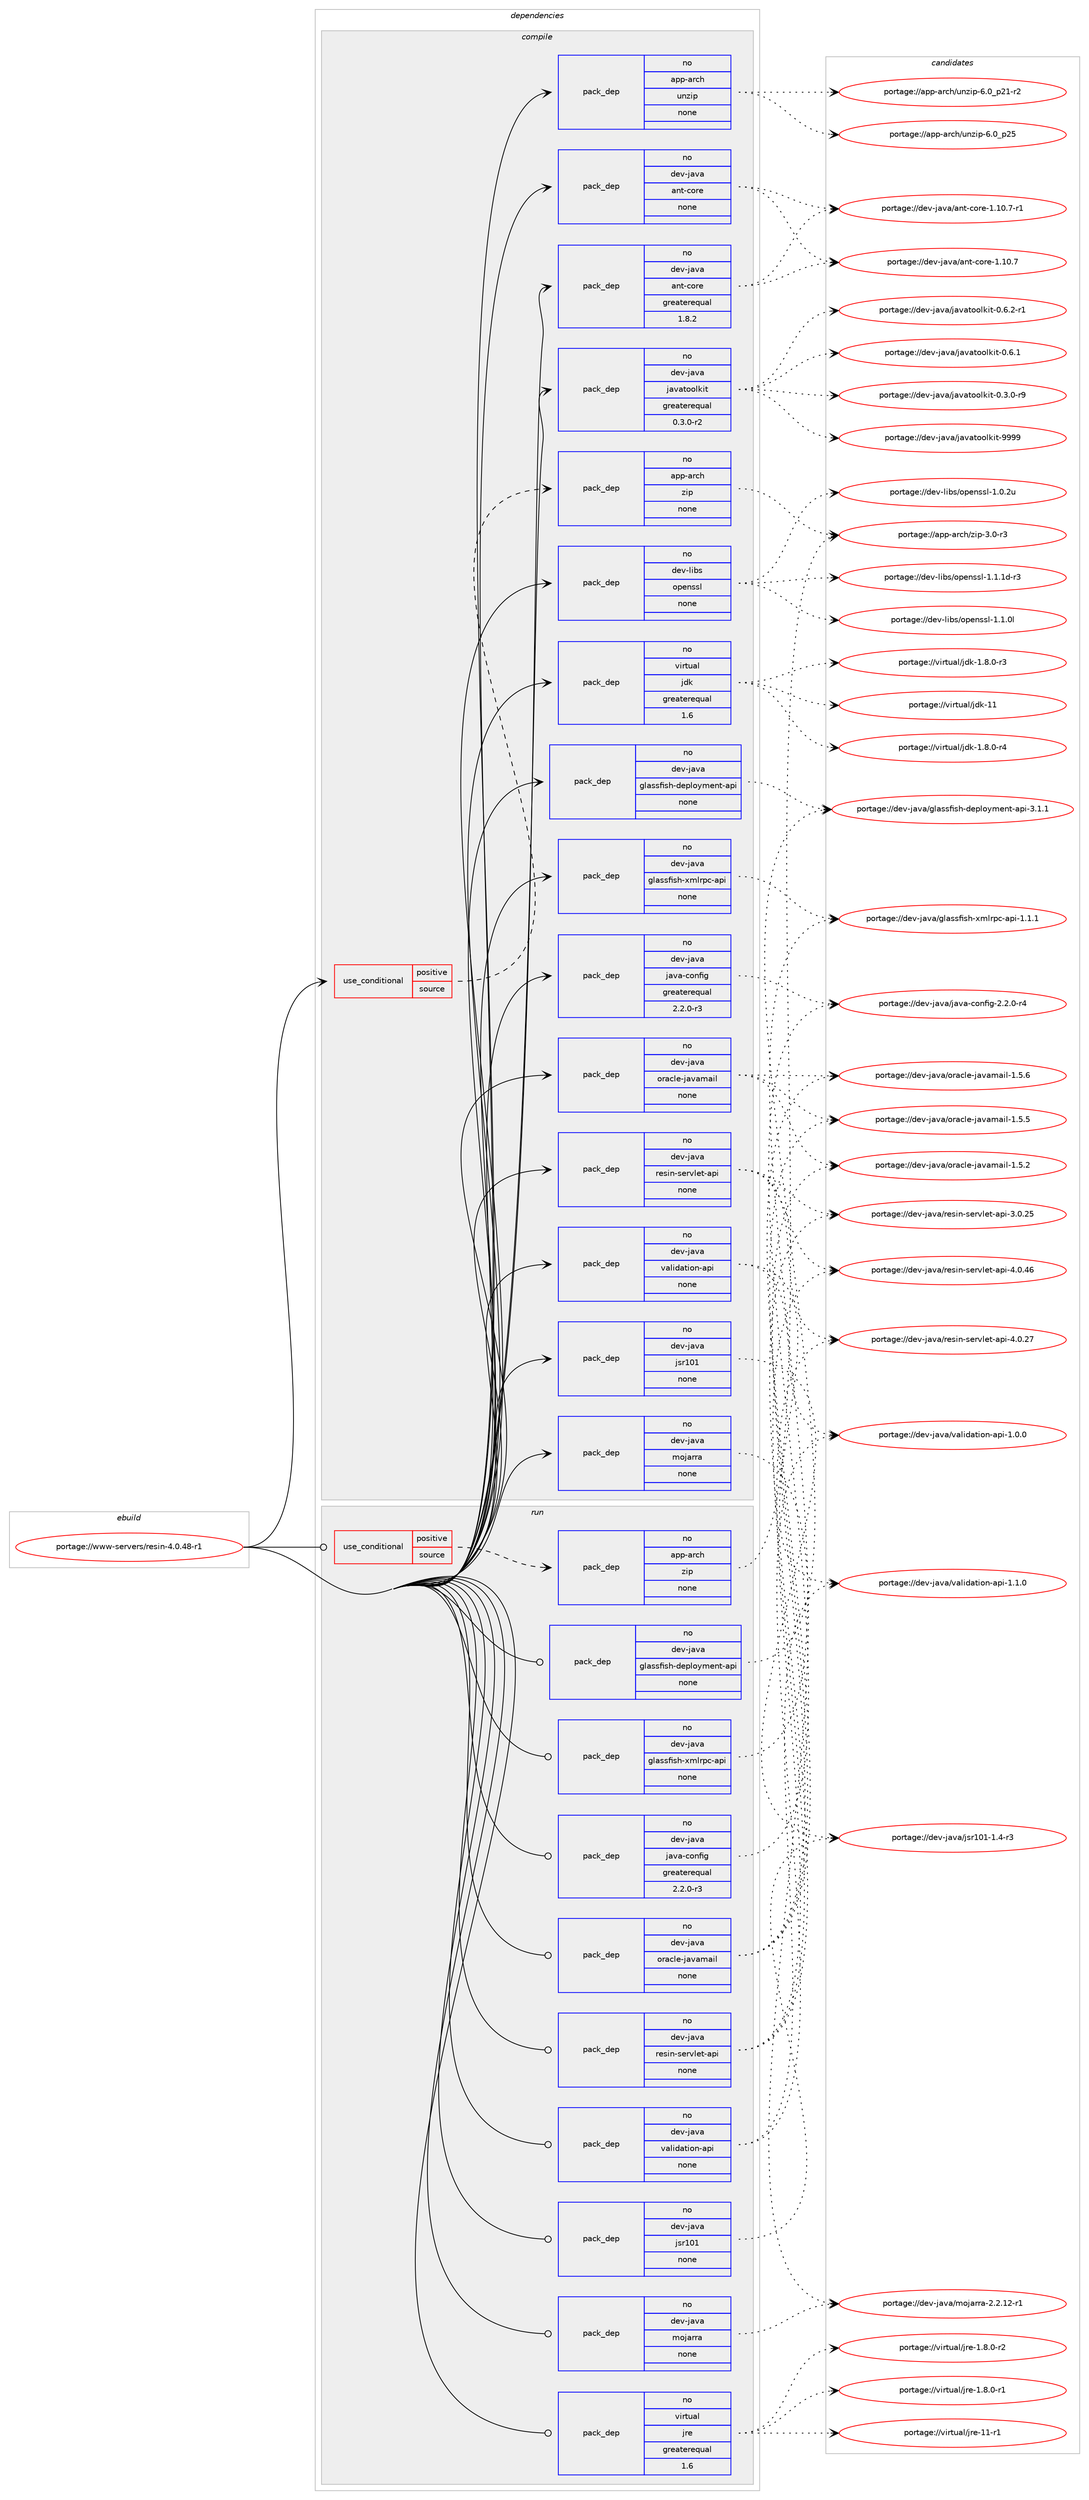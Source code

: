 digraph prolog {

# *************
# Graph options
# *************

newrank=true;
concentrate=true;
compound=true;
graph [rankdir=LR,fontname=Helvetica,fontsize=10,ranksep=1.5];#, ranksep=2.5, nodesep=0.2];
edge  [arrowhead=vee];
node  [fontname=Helvetica,fontsize=10];

# **********
# The ebuild
# **********

subgraph cluster_leftcol {
color=gray;
rank=same;
label=<<i>ebuild</i>>;
id [label="portage://www-servers/resin-4.0.48-r1", color=red, width=4, href="../www-servers/resin-4.0.48-r1.svg"];
}

# ****************
# The dependencies
# ****************

subgraph cluster_midcol {
color=gray;
label=<<i>dependencies</i>>;
subgraph cluster_compile {
fillcolor="#eeeeee";
style=filled;
label=<<i>compile</i>>;
subgraph cond3805 {
dependency25417 [label=<<TABLE BORDER="0" CELLBORDER="1" CELLSPACING="0" CELLPADDING="4"><TR><TD ROWSPAN="3" CELLPADDING="10">use_conditional</TD></TR><TR><TD>positive</TD></TR><TR><TD>source</TD></TR></TABLE>>, shape=none, color=red];
subgraph pack21124 {
dependency25418 [label=<<TABLE BORDER="0" CELLBORDER="1" CELLSPACING="0" CELLPADDING="4" WIDTH="220"><TR><TD ROWSPAN="6" CELLPADDING="30">pack_dep</TD></TR><TR><TD WIDTH="110">no</TD></TR><TR><TD>app-arch</TD></TR><TR><TD>zip</TD></TR><TR><TD>none</TD></TR><TR><TD></TD></TR></TABLE>>, shape=none, color=blue];
}
dependency25417:e -> dependency25418:w [weight=20,style="dashed",arrowhead="vee"];
}
id:e -> dependency25417:w [weight=20,style="solid",arrowhead="vee"];
subgraph pack21125 {
dependency25419 [label=<<TABLE BORDER="0" CELLBORDER="1" CELLSPACING="0" CELLPADDING="4" WIDTH="220"><TR><TD ROWSPAN="6" CELLPADDING="30">pack_dep</TD></TR><TR><TD WIDTH="110">no</TD></TR><TR><TD>app-arch</TD></TR><TR><TD>unzip</TD></TR><TR><TD>none</TD></TR><TR><TD></TD></TR></TABLE>>, shape=none, color=blue];
}
id:e -> dependency25419:w [weight=20,style="solid",arrowhead="vee"];
subgraph pack21126 {
dependency25420 [label=<<TABLE BORDER="0" CELLBORDER="1" CELLSPACING="0" CELLPADDING="4" WIDTH="220"><TR><TD ROWSPAN="6" CELLPADDING="30">pack_dep</TD></TR><TR><TD WIDTH="110">no</TD></TR><TR><TD>dev-java</TD></TR><TR><TD>ant-core</TD></TR><TR><TD>greaterequal</TD></TR><TR><TD>1.8.2</TD></TR></TABLE>>, shape=none, color=blue];
}
id:e -> dependency25420:w [weight=20,style="solid",arrowhead="vee"];
subgraph pack21127 {
dependency25421 [label=<<TABLE BORDER="0" CELLBORDER="1" CELLSPACING="0" CELLPADDING="4" WIDTH="220"><TR><TD ROWSPAN="6" CELLPADDING="30">pack_dep</TD></TR><TR><TD WIDTH="110">no</TD></TR><TR><TD>dev-java</TD></TR><TR><TD>ant-core</TD></TR><TR><TD>none</TD></TR><TR><TD></TD></TR></TABLE>>, shape=none, color=blue];
}
id:e -> dependency25421:w [weight=20,style="solid",arrowhead="vee"];
subgraph pack21128 {
dependency25422 [label=<<TABLE BORDER="0" CELLBORDER="1" CELLSPACING="0" CELLPADDING="4" WIDTH="220"><TR><TD ROWSPAN="6" CELLPADDING="30">pack_dep</TD></TR><TR><TD WIDTH="110">no</TD></TR><TR><TD>dev-java</TD></TR><TR><TD>glassfish-deployment-api</TD></TR><TR><TD>none</TD></TR><TR><TD></TD></TR></TABLE>>, shape=none, color=blue];
}
id:e -> dependency25422:w [weight=20,style="solid",arrowhead="vee"];
subgraph pack21129 {
dependency25423 [label=<<TABLE BORDER="0" CELLBORDER="1" CELLSPACING="0" CELLPADDING="4" WIDTH="220"><TR><TD ROWSPAN="6" CELLPADDING="30">pack_dep</TD></TR><TR><TD WIDTH="110">no</TD></TR><TR><TD>dev-java</TD></TR><TR><TD>glassfish-xmlrpc-api</TD></TR><TR><TD>none</TD></TR><TR><TD></TD></TR></TABLE>>, shape=none, color=blue];
}
id:e -> dependency25423:w [weight=20,style="solid",arrowhead="vee"];
subgraph pack21130 {
dependency25424 [label=<<TABLE BORDER="0" CELLBORDER="1" CELLSPACING="0" CELLPADDING="4" WIDTH="220"><TR><TD ROWSPAN="6" CELLPADDING="30">pack_dep</TD></TR><TR><TD WIDTH="110">no</TD></TR><TR><TD>dev-java</TD></TR><TR><TD>java-config</TD></TR><TR><TD>greaterequal</TD></TR><TR><TD>2.2.0-r3</TD></TR></TABLE>>, shape=none, color=blue];
}
id:e -> dependency25424:w [weight=20,style="solid",arrowhead="vee"];
subgraph pack21131 {
dependency25425 [label=<<TABLE BORDER="0" CELLBORDER="1" CELLSPACING="0" CELLPADDING="4" WIDTH="220"><TR><TD ROWSPAN="6" CELLPADDING="30">pack_dep</TD></TR><TR><TD WIDTH="110">no</TD></TR><TR><TD>dev-java</TD></TR><TR><TD>javatoolkit</TD></TR><TR><TD>greaterequal</TD></TR><TR><TD>0.3.0-r2</TD></TR></TABLE>>, shape=none, color=blue];
}
id:e -> dependency25425:w [weight=20,style="solid",arrowhead="vee"];
subgraph pack21132 {
dependency25426 [label=<<TABLE BORDER="0" CELLBORDER="1" CELLSPACING="0" CELLPADDING="4" WIDTH="220"><TR><TD ROWSPAN="6" CELLPADDING="30">pack_dep</TD></TR><TR><TD WIDTH="110">no</TD></TR><TR><TD>dev-java</TD></TR><TR><TD>jsr101</TD></TR><TR><TD>none</TD></TR><TR><TD></TD></TR></TABLE>>, shape=none, color=blue];
}
id:e -> dependency25426:w [weight=20,style="solid",arrowhead="vee"];
subgraph pack21133 {
dependency25427 [label=<<TABLE BORDER="0" CELLBORDER="1" CELLSPACING="0" CELLPADDING="4" WIDTH="220"><TR><TD ROWSPAN="6" CELLPADDING="30">pack_dep</TD></TR><TR><TD WIDTH="110">no</TD></TR><TR><TD>dev-java</TD></TR><TR><TD>mojarra</TD></TR><TR><TD>none</TD></TR><TR><TD></TD></TR></TABLE>>, shape=none, color=blue];
}
id:e -> dependency25427:w [weight=20,style="solid",arrowhead="vee"];
subgraph pack21134 {
dependency25428 [label=<<TABLE BORDER="0" CELLBORDER="1" CELLSPACING="0" CELLPADDING="4" WIDTH="220"><TR><TD ROWSPAN="6" CELLPADDING="30">pack_dep</TD></TR><TR><TD WIDTH="110">no</TD></TR><TR><TD>dev-java</TD></TR><TR><TD>oracle-javamail</TD></TR><TR><TD>none</TD></TR><TR><TD></TD></TR></TABLE>>, shape=none, color=blue];
}
id:e -> dependency25428:w [weight=20,style="solid",arrowhead="vee"];
subgraph pack21135 {
dependency25429 [label=<<TABLE BORDER="0" CELLBORDER="1" CELLSPACING="0" CELLPADDING="4" WIDTH="220"><TR><TD ROWSPAN="6" CELLPADDING="30">pack_dep</TD></TR><TR><TD WIDTH="110">no</TD></TR><TR><TD>dev-java</TD></TR><TR><TD>resin-servlet-api</TD></TR><TR><TD>none</TD></TR><TR><TD></TD></TR></TABLE>>, shape=none, color=blue];
}
id:e -> dependency25429:w [weight=20,style="solid",arrowhead="vee"];
subgraph pack21136 {
dependency25430 [label=<<TABLE BORDER="0" CELLBORDER="1" CELLSPACING="0" CELLPADDING="4" WIDTH="220"><TR><TD ROWSPAN="6" CELLPADDING="30">pack_dep</TD></TR><TR><TD WIDTH="110">no</TD></TR><TR><TD>dev-java</TD></TR><TR><TD>validation-api</TD></TR><TR><TD>none</TD></TR><TR><TD></TD></TR></TABLE>>, shape=none, color=blue];
}
id:e -> dependency25430:w [weight=20,style="solid",arrowhead="vee"];
subgraph pack21137 {
dependency25431 [label=<<TABLE BORDER="0" CELLBORDER="1" CELLSPACING="0" CELLPADDING="4" WIDTH="220"><TR><TD ROWSPAN="6" CELLPADDING="30">pack_dep</TD></TR><TR><TD WIDTH="110">no</TD></TR><TR><TD>dev-libs</TD></TR><TR><TD>openssl</TD></TR><TR><TD>none</TD></TR><TR><TD></TD></TR></TABLE>>, shape=none, color=blue];
}
id:e -> dependency25431:w [weight=20,style="solid",arrowhead="vee"];
subgraph pack21138 {
dependency25432 [label=<<TABLE BORDER="0" CELLBORDER="1" CELLSPACING="0" CELLPADDING="4" WIDTH="220"><TR><TD ROWSPAN="6" CELLPADDING="30">pack_dep</TD></TR><TR><TD WIDTH="110">no</TD></TR><TR><TD>virtual</TD></TR><TR><TD>jdk</TD></TR><TR><TD>greaterequal</TD></TR><TR><TD>1.6</TD></TR></TABLE>>, shape=none, color=blue];
}
id:e -> dependency25432:w [weight=20,style="solid",arrowhead="vee"];
}
subgraph cluster_compileandrun {
fillcolor="#eeeeee";
style=filled;
label=<<i>compile and run</i>>;
}
subgraph cluster_run {
fillcolor="#eeeeee";
style=filled;
label=<<i>run</i>>;
subgraph cond3806 {
dependency25433 [label=<<TABLE BORDER="0" CELLBORDER="1" CELLSPACING="0" CELLPADDING="4"><TR><TD ROWSPAN="3" CELLPADDING="10">use_conditional</TD></TR><TR><TD>positive</TD></TR><TR><TD>source</TD></TR></TABLE>>, shape=none, color=red];
subgraph pack21139 {
dependency25434 [label=<<TABLE BORDER="0" CELLBORDER="1" CELLSPACING="0" CELLPADDING="4" WIDTH="220"><TR><TD ROWSPAN="6" CELLPADDING="30">pack_dep</TD></TR><TR><TD WIDTH="110">no</TD></TR><TR><TD>app-arch</TD></TR><TR><TD>zip</TD></TR><TR><TD>none</TD></TR><TR><TD></TD></TR></TABLE>>, shape=none, color=blue];
}
dependency25433:e -> dependency25434:w [weight=20,style="dashed",arrowhead="vee"];
}
id:e -> dependency25433:w [weight=20,style="solid",arrowhead="odot"];
subgraph pack21140 {
dependency25435 [label=<<TABLE BORDER="0" CELLBORDER="1" CELLSPACING="0" CELLPADDING="4" WIDTH="220"><TR><TD ROWSPAN="6" CELLPADDING="30">pack_dep</TD></TR><TR><TD WIDTH="110">no</TD></TR><TR><TD>dev-java</TD></TR><TR><TD>glassfish-deployment-api</TD></TR><TR><TD>none</TD></TR><TR><TD></TD></TR></TABLE>>, shape=none, color=blue];
}
id:e -> dependency25435:w [weight=20,style="solid",arrowhead="odot"];
subgraph pack21141 {
dependency25436 [label=<<TABLE BORDER="0" CELLBORDER="1" CELLSPACING="0" CELLPADDING="4" WIDTH="220"><TR><TD ROWSPAN="6" CELLPADDING="30">pack_dep</TD></TR><TR><TD WIDTH="110">no</TD></TR><TR><TD>dev-java</TD></TR><TR><TD>glassfish-xmlrpc-api</TD></TR><TR><TD>none</TD></TR><TR><TD></TD></TR></TABLE>>, shape=none, color=blue];
}
id:e -> dependency25436:w [weight=20,style="solid",arrowhead="odot"];
subgraph pack21142 {
dependency25437 [label=<<TABLE BORDER="0" CELLBORDER="1" CELLSPACING="0" CELLPADDING="4" WIDTH="220"><TR><TD ROWSPAN="6" CELLPADDING="30">pack_dep</TD></TR><TR><TD WIDTH="110">no</TD></TR><TR><TD>dev-java</TD></TR><TR><TD>java-config</TD></TR><TR><TD>greaterequal</TD></TR><TR><TD>2.2.0-r3</TD></TR></TABLE>>, shape=none, color=blue];
}
id:e -> dependency25437:w [weight=20,style="solid",arrowhead="odot"];
subgraph pack21143 {
dependency25438 [label=<<TABLE BORDER="0" CELLBORDER="1" CELLSPACING="0" CELLPADDING="4" WIDTH="220"><TR><TD ROWSPAN="6" CELLPADDING="30">pack_dep</TD></TR><TR><TD WIDTH="110">no</TD></TR><TR><TD>dev-java</TD></TR><TR><TD>jsr101</TD></TR><TR><TD>none</TD></TR><TR><TD></TD></TR></TABLE>>, shape=none, color=blue];
}
id:e -> dependency25438:w [weight=20,style="solid",arrowhead="odot"];
subgraph pack21144 {
dependency25439 [label=<<TABLE BORDER="0" CELLBORDER="1" CELLSPACING="0" CELLPADDING="4" WIDTH="220"><TR><TD ROWSPAN="6" CELLPADDING="30">pack_dep</TD></TR><TR><TD WIDTH="110">no</TD></TR><TR><TD>dev-java</TD></TR><TR><TD>mojarra</TD></TR><TR><TD>none</TD></TR><TR><TD></TD></TR></TABLE>>, shape=none, color=blue];
}
id:e -> dependency25439:w [weight=20,style="solid",arrowhead="odot"];
subgraph pack21145 {
dependency25440 [label=<<TABLE BORDER="0" CELLBORDER="1" CELLSPACING="0" CELLPADDING="4" WIDTH="220"><TR><TD ROWSPAN="6" CELLPADDING="30">pack_dep</TD></TR><TR><TD WIDTH="110">no</TD></TR><TR><TD>dev-java</TD></TR><TR><TD>oracle-javamail</TD></TR><TR><TD>none</TD></TR><TR><TD></TD></TR></TABLE>>, shape=none, color=blue];
}
id:e -> dependency25440:w [weight=20,style="solid",arrowhead="odot"];
subgraph pack21146 {
dependency25441 [label=<<TABLE BORDER="0" CELLBORDER="1" CELLSPACING="0" CELLPADDING="4" WIDTH="220"><TR><TD ROWSPAN="6" CELLPADDING="30">pack_dep</TD></TR><TR><TD WIDTH="110">no</TD></TR><TR><TD>dev-java</TD></TR><TR><TD>resin-servlet-api</TD></TR><TR><TD>none</TD></TR><TR><TD></TD></TR></TABLE>>, shape=none, color=blue];
}
id:e -> dependency25441:w [weight=20,style="solid",arrowhead="odot"];
subgraph pack21147 {
dependency25442 [label=<<TABLE BORDER="0" CELLBORDER="1" CELLSPACING="0" CELLPADDING="4" WIDTH="220"><TR><TD ROWSPAN="6" CELLPADDING="30">pack_dep</TD></TR><TR><TD WIDTH="110">no</TD></TR><TR><TD>dev-java</TD></TR><TR><TD>validation-api</TD></TR><TR><TD>none</TD></TR><TR><TD></TD></TR></TABLE>>, shape=none, color=blue];
}
id:e -> dependency25442:w [weight=20,style="solid",arrowhead="odot"];
subgraph pack21148 {
dependency25443 [label=<<TABLE BORDER="0" CELLBORDER="1" CELLSPACING="0" CELLPADDING="4" WIDTH="220"><TR><TD ROWSPAN="6" CELLPADDING="30">pack_dep</TD></TR><TR><TD WIDTH="110">no</TD></TR><TR><TD>virtual</TD></TR><TR><TD>jre</TD></TR><TR><TD>greaterequal</TD></TR><TR><TD>1.6</TD></TR></TABLE>>, shape=none, color=blue];
}
id:e -> dependency25443:w [weight=20,style="solid",arrowhead="odot"];
}
}

# **************
# The candidates
# **************

subgraph cluster_choices {
rank=same;
color=gray;
label=<<i>candidates</i>>;

subgraph choice21124 {
color=black;
nodesep=1;
choice9711211245971149910447122105112455146484511451 [label="portage://app-arch/zip-3.0-r3", color=red, width=4,href="../app-arch/zip-3.0-r3.svg"];
dependency25418:e -> choice9711211245971149910447122105112455146484511451:w [style=dotted,weight="100"];
}
subgraph choice21125 {
color=black;
nodesep=1;
choice971121124597114991044711711012210511245544648951125053 [label="portage://app-arch/unzip-6.0_p25", color=red, width=4,href="../app-arch/unzip-6.0_p25.svg"];
choice9711211245971149910447117110122105112455446489511250494511450 [label="portage://app-arch/unzip-6.0_p21-r2", color=red, width=4,href="../app-arch/unzip-6.0_p21-r2.svg"];
dependency25419:e -> choice971121124597114991044711711012210511245544648951125053:w [style=dotted,weight="100"];
dependency25419:e -> choice9711211245971149910447117110122105112455446489511250494511450:w [style=dotted,weight="100"];
}
subgraph choice21126 {
color=black;
nodesep=1;
choice10010111845106971189747971101164599111114101454946494846554511449 [label="portage://dev-java/ant-core-1.10.7-r1", color=red, width=4,href="../dev-java/ant-core-1.10.7-r1.svg"];
choice1001011184510697118974797110116459911111410145494649484655 [label="portage://dev-java/ant-core-1.10.7", color=red, width=4,href="../dev-java/ant-core-1.10.7.svg"];
dependency25420:e -> choice10010111845106971189747971101164599111114101454946494846554511449:w [style=dotted,weight="100"];
dependency25420:e -> choice1001011184510697118974797110116459911111410145494649484655:w [style=dotted,weight="100"];
}
subgraph choice21127 {
color=black;
nodesep=1;
choice10010111845106971189747971101164599111114101454946494846554511449 [label="portage://dev-java/ant-core-1.10.7-r1", color=red, width=4,href="../dev-java/ant-core-1.10.7-r1.svg"];
choice1001011184510697118974797110116459911111410145494649484655 [label="portage://dev-java/ant-core-1.10.7", color=red, width=4,href="../dev-java/ant-core-1.10.7.svg"];
dependency25421:e -> choice10010111845106971189747971101164599111114101454946494846554511449:w [style=dotted,weight="100"];
dependency25421:e -> choice1001011184510697118974797110116459911111410145494649484655:w [style=dotted,weight="100"];
}
subgraph choice21128 {
color=black;
nodesep=1;
choice1001011184510697118974710310897115115102105115104451001011121081111211091011101164597112105455146494649 [label="portage://dev-java/glassfish-deployment-api-3.1.1", color=red, width=4,href="../dev-java/glassfish-deployment-api-3.1.1.svg"];
dependency25422:e -> choice1001011184510697118974710310897115115102105115104451001011121081111211091011101164597112105455146494649:w [style=dotted,weight="100"];
}
subgraph choice21129 {
color=black;
nodesep=1;
choice100101118451069711897471031089711511510210511510445120109108114112994597112105454946494649 [label="portage://dev-java/glassfish-xmlrpc-api-1.1.1", color=red, width=4,href="../dev-java/glassfish-xmlrpc-api-1.1.1.svg"];
dependency25423:e -> choice100101118451069711897471031089711511510210511510445120109108114112994597112105454946494649:w [style=dotted,weight="100"];
}
subgraph choice21130 {
color=black;
nodesep=1;
choice10010111845106971189747106971189745991111101021051034550465046484511452 [label="portage://dev-java/java-config-2.2.0-r4", color=red, width=4,href="../dev-java/java-config-2.2.0-r4.svg"];
dependency25424:e -> choice10010111845106971189747106971189745991111101021051034550465046484511452:w [style=dotted,weight="100"];
}
subgraph choice21131 {
color=black;
nodesep=1;
choice1001011184510697118974710697118971161111111081071051164557575757 [label="portage://dev-java/javatoolkit-9999", color=red, width=4,href="../dev-java/javatoolkit-9999.svg"];
choice1001011184510697118974710697118971161111111081071051164548465446504511449 [label="portage://dev-java/javatoolkit-0.6.2-r1", color=red, width=4,href="../dev-java/javatoolkit-0.6.2-r1.svg"];
choice100101118451069711897471069711897116111111108107105116454846544649 [label="portage://dev-java/javatoolkit-0.6.1", color=red, width=4,href="../dev-java/javatoolkit-0.6.1.svg"];
choice1001011184510697118974710697118971161111111081071051164548465146484511457 [label="portage://dev-java/javatoolkit-0.3.0-r9", color=red, width=4,href="../dev-java/javatoolkit-0.3.0-r9.svg"];
dependency25425:e -> choice1001011184510697118974710697118971161111111081071051164557575757:w [style=dotted,weight="100"];
dependency25425:e -> choice1001011184510697118974710697118971161111111081071051164548465446504511449:w [style=dotted,weight="100"];
dependency25425:e -> choice100101118451069711897471069711897116111111108107105116454846544649:w [style=dotted,weight="100"];
dependency25425:e -> choice1001011184510697118974710697118971161111111081071051164548465146484511457:w [style=dotted,weight="100"];
}
subgraph choice21132 {
color=black;
nodesep=1;
choice10010111845106971189747106115114494849454946524511451 [label="portage://dev-java/jsr101-1.4-r3", color=red, width=4,href="../dev-java/jsr101-1.4-r3.svg"];
dependency25426:e -> choice10010111845106971189747106115114494849454946524511451:w [style=dotted,weight="100"];
}
subgraph choice21133 {
color=black;
nodesep=1;
choice100101118451069711897471091111069711411497455046504649504511449 [label="portage://dev-java/mojarra-2.2.12-r1", color=red, width=4,href="../dev-java/mojarra-2.2.12-r1.svg"];
dependency25427:e -> choice100101118451069711897471091111069711411497455046504649504511449:w [style=dotted,weight="100"];
}
subgraph choice21134 {
color=black;
nodesep=1;
choice10010111845106971189747111114979910810145106971189710997105108454946534654 [label="portage://dev-java/oracle-javamail-1.5.6", color=red, width=4,href="../dev-java/oracle-javamail-1.5.6.svg"];
choice10010111845106971189747111114979910810145106971189710997105108454946534653 [label="portage://dev-java/oracle-javamail-1.5.5", color=red, width=4,href="../dev-java/oracle-javamail-1.5.5.svg"];
choice10010111845106971189747111114979910810145106971189710997105108454946534650 [label="portage://dev-java/oracle-javamail-1.5.2", color=red, width=4,href="../dev-java/oracle-javamail-1.5.2.svg"];
dependency25428:e -> choice10010111845106971189747111114979910810145106971189710997105108454946534654:w [style=dotted,weight="100"];
dependency25428:e -> choice10010111845106971189747111114979910810145106971189710997105108454946534653:w [style=dotted,weight="100"];
dependency25428:e -> choice10010111845106971189747111114979910810145106971189710997105108454946534650:w [style=dotted,weight="100"];
}
subgraph choice21135 {
color=black;
nodesep=1;
choice1001011184510697118974711410111510511045115101114118108101116459711210545524648465254 [label="portage://dev-java/resin-servlet-api-4.0.46", color=red, width=4,href="../dev-java/resin-servlet-api-4.0.46.svg"];
choice1001011184510697118974711410111510511045115101114118108101116459711210545524648465055 [label="portage://dev-java/resin-servlet-api-4.0.27", color=red, width=4,href="../dev-java/resin-servlet-api-4.0.27.svg"];
choice1001011184510697118974711410111510511045115101114118108101116459711210545514648465053 [label="portage://dev-java/resin-servlet-api-3.0.25", color=red, width=4,href="../dev-java/resin-servlet-api-3.0.25.svg"];
dependency25429:e -> choice1001011184510697118974711410111510511045115101114118108101116459711210545524648465254:w [style=dotted,weight="100"];
dependency25429:e -> choice1001011184510697118974711410111510511045115101114118108101116459711210545524648465055:w [style=dotted,weight="100"];
dependency25429:e -> choice1001011184510697118974711410111510511045115101114118108101116459711210545514648465053:w [style=dotted,weight="100"];
}
subgraph choice21136 {
color=black;
nodesep=1;
choice1001011184510697118974711897108105100971161051111104597112105454946494648 [label="portage://dev-java/validation-api-1.1.0", color=red, width=4,href="../dev-java/validation-api-1.1.0.svg"];
choice1001011184510697118974711897108105100971161051111104597112105454946484648 [label="portage://dev-java/validation-api-1.0.0", color=red, width=4,href="../dev-java/validation-api-1.0.0.svg"];
dependency25430:e -> choice1001011184510697118974711897108105100971161051111104597112105454946494648:w [style=dotted,weight="100"];
dependency25430:e -> choice1001011184510697118974711897108105100971161051111104597112105454946484648:w [style=dotted,weight="100"];
}
subgraph choice21137 {
color=black;
nodesep=1;
choice1001011184510810598115471111121011101151151084549464946491004511451 [label="portage://dev-libs/openssl-1.1.1d-r3", color=red, width=4,href="../dev-libs/openssl-1.1.1d-r3.svg"];
choice100101118451081059811547111112101110115115108454946494648108 [label="portage://dev-libs/openssl-1.1.0l", color=red, width=4,href="../dev-libs/openssl-1.1.0l.svg"];
choice100101118451081059811547111112101110115115108454946484650117 [label="portage://dev-libs/openssl-1.0.2u", color=red, width=4,href="../dev-libs/openssl-1.0.2u.svg"];
dependency25431:e -> choice1001011184510810598115471111121011101151151084549464946491004511451:w [style=dotted,weight="100"];
dependency25431:e -> choice100101118451081059811547111112101110115115108454946494648108:w [style=dotted,weight="100"];
dependency25431:e -> choice100101118451081059811547111112101110115115108454946484650117:w [style=dotted,weight="100"];
}
subgraph choice21138 {
color=black;
nodesep=1;
choice1181051141161179710847106100107454949 [label="portage://virtual/jdk-11", color=red, width=4,href="../virtual/jdk-11.svg"];
choice11810511411611797108471061001074549465646484511452 [label="portage://virtual/jdk-1.8.0-r4", color=red, width=4,href="../virtual/jdk-1.8.0-r4.svg"];
choice11810511411611797108471061001074549465646484511451 [label="portage://virtual/jdk-1.8.0-r3", color=red, width=4,href="../virtual/jdk-1.8.0-r3.svg"];
dependency25432:e -> choice1181051141161179710847106100107454949:w [style=dotted,weight="100"];
dependency25432:e -> choice11810511411611797108471061001074549465646484511452:w [style=dotted,weight="100"];
dependency25432:e -> choice11810511411611797108471061001074549465646484511451:w [style=dotted,weight="100"];
}
subgraph choice21139 {
color=black;
nodesep=1;
choice9711211245971149910447122105112455146484511451 [label="portage://app-arch/zip-3.0-r3", color=red, width=4,href="../app-arch/zip-3.0-r3.svg"];
dependency25434:e -> choice9711211245971149910447122105112455146484511451:w [style=dotted,weight="100"];
}
subgraph choice21140 {
color=black;
nodesep=1;
choice1001011184510697118974710310897115115102105115104451001011121081111211091011101164597112105455146494649 [label="portage://dev-java/glassfish-deployment-api-3.1.1", color=red, width=4,href="../dev-java/glassfish-deployment-api-3.1.1.svg"];
dependency25435:e -> choice1001011184510697118974710310897115115102105115104451001011121081111211091011101164597112105455146494649:w [style=dotted,weight="100"];
}
subgraph choice21141 {
color=black;
nodesep=1;
choice100101118451069711897471031089711511510210511510445120109108114112994597112105454946494649 [label="portage://dev-java/glassfish-xmlrpc-api-1.1.1", color=red, width=4,href="../dev-java/glassfish-xmlrpc-api-1.1.1.svg"];
dependency25436:e -> choice100101118451069711897471031089711511510210511510445120109108114112994597112105454946494649:w [style=dotted,weight="100"];
}
subgraph choice21142 {
color=black;
nodesep=1;
choice10010111845106971189747106971189745991111101021051034550465046484511452 [label="portage://dev-java/java-config-2.2.0-r4", color=red, width=4,href="../dev-java/java-config-2.2.0-r4.svg"];
dependency25437:e -> choice10010111845106971189747106971189745991111101021051034550465046484511452:w [style=dotted,weight="100"];
}
subgraph choice21143 {
color=black;
nodesep=1;
choice10010111845106971189747106115114494849454946524511451 [label="portage://dev-java/jsr101-1.4-r3", color=red, width=4,href="../dev-java/jsr101-1.4-r3.svg"];
dependency25438:e -> choice10010111845106971189747106115114494849454946524511451:w [style=dotted,weight="100"];
}
subgraph choice21144 {
color=black;
nodesep=1;
choice100101118451069711897471091111069711411497455046504649504511449 [label="portage://dev-java/mojarra-2.2.12-r1", color=red, width=4,href="../dev-java/mojarra-2.2.12-r1.svg"];
dependency25439:e -> choice100101118451069711897471091111069711411497455046504649504511449:w [style=dotted,weight="100"];
}
subgraph choice21145 {
color=black;
nodesep=1;
choice10010111845106971189747111114979910810145106971189710997105108454946534654 [label="portage://dev-java/oracle-javamail-1.5.6", color=red, width=4,href="../dev-java/oracle-javamail-1.5.6.svg"];
choice10010111845106971189747111114979910810145106971189710997105108454946534653 [label="portage://dev-java/oracle-javamail-1.5.5", color=red, width=4,href="../dev-java/oracle-javamail-1.5.5.svg"];
choice10010111845106971189747111114979910810145106971189710997105108454946534650 [label="portage://dev-java/oracle-javamail-1.5.2", color=red, width=4,href="../dev-java/oracle-javamail-1.5.2.svg"];
dependency25440:e -> choice10010111845106971189747111114979910810145106971189710997105108454946534654:w [style=dotted,weight="100"];
dependency25440:e -> choice10010111845106971189747111114979910810145106971189710997105108454946534653:w [style=dotted,weight="100"];
dependency25440:e -> choice10010111845106971189747111114979910810145106971189710997105108454946534650:w [style=dotted,weight="100"];
}
subgraph choice21146 {
color=black;
nodesep=1;
choice1001011184510697118974711410111510511045115101114118108101116459711210545524648465254 [label="portage://dev-java/resin-servlet-api-4.0.46", color=red, width=4,href="../dev-java/resin-servlet-api-4.0.46.svg"];
choice1001011184510697118974711410111510511045115101114118108101116459711210545524648465055 [label="portage://dev-java/resin-servlet-api-4.0.27", color=red, width=4,href="../dev-java/resin-servlet-api-4.0.27.svg"];
choice1001011184510697118974711410111510511045115101114118108101116459711210545514648465053 [label="portage://dev-java/resin-servlet-api-3.0.25", color=red, width=4,href="../dev-java/resin-servlet-api-3.0.25.svg"];
dependency25441:e -> choice1001011184510697118974711410111510511045115101114118108101116459711210545524648465254:w [style=dotted,weight="100"];
dependency25441:e -> choice1001011184510697118974711410111510511045115101114118108101116459711210545524648465055:w [style=dotted,weight="100"];
dependency25441:e -> choice1001011184510697118974711410111510511045115101114118108101116459711210545514648465053:w [style=dotted,weight="100"];
}
subgraph choice21147 {
color=black;
nodesep=1;
choice1001011184510697118974711897108105100971161051111104597112105454946494648 [label="portage://dev-java/validation-api-1.1.0", color=red, width=4,href="../dev-java/validation-api-1.1.0.svg"];
choice1001011184510697118974711897108105100971161051111104597112105454946484648 [label="portage://dev-java/validation-api-1.0.0", color=red, width=4,href="../dev-java/validation-api-1.0.0.svg"];
dependency25442:e -> choice1001011184510697118974711897108105100971161051111104597112105454946494648:w [style=dotted,weight="100"];
dependency25442:e -> choice1001011184510697118974711897108105100971161051111104597112105454946484648:w [style=dotted,weight="100"];
}
subgraph choice21148 {
color=black;
nodesep=1;
choice11810511411611797108471061141014549494511449 [label="portage://virtual/jre-11-r1", color=red, width=4,href="../virtual/jre-11-r1.svg"];
choice11810511411611797108471061141014549465646484511450 [label="portage://virtual/jre-1.8.0-r2", color=red, width=4,href="../virtual/jre-1.8.0-r2.svg"];
choice11810511411611797108471061141014549465646484511449 [label="portage://virtual/jre-1.8.0-r1", color=red, width=4,href="../virtual/jre-1.8.0-r1.svg"];
dependency25443:e -> choice11810511411611797108471061141014549494511449:w [style=dotted,weight="100"];
dependency25443:e -> choice11810511411611797108471061141014549465646484511450:w [style=dotted,weight="100"];
dependency25443:e -> choice11810511411611797108471061141014549465646484511449:w [style=dotted,weight="100"];
}
}

}
